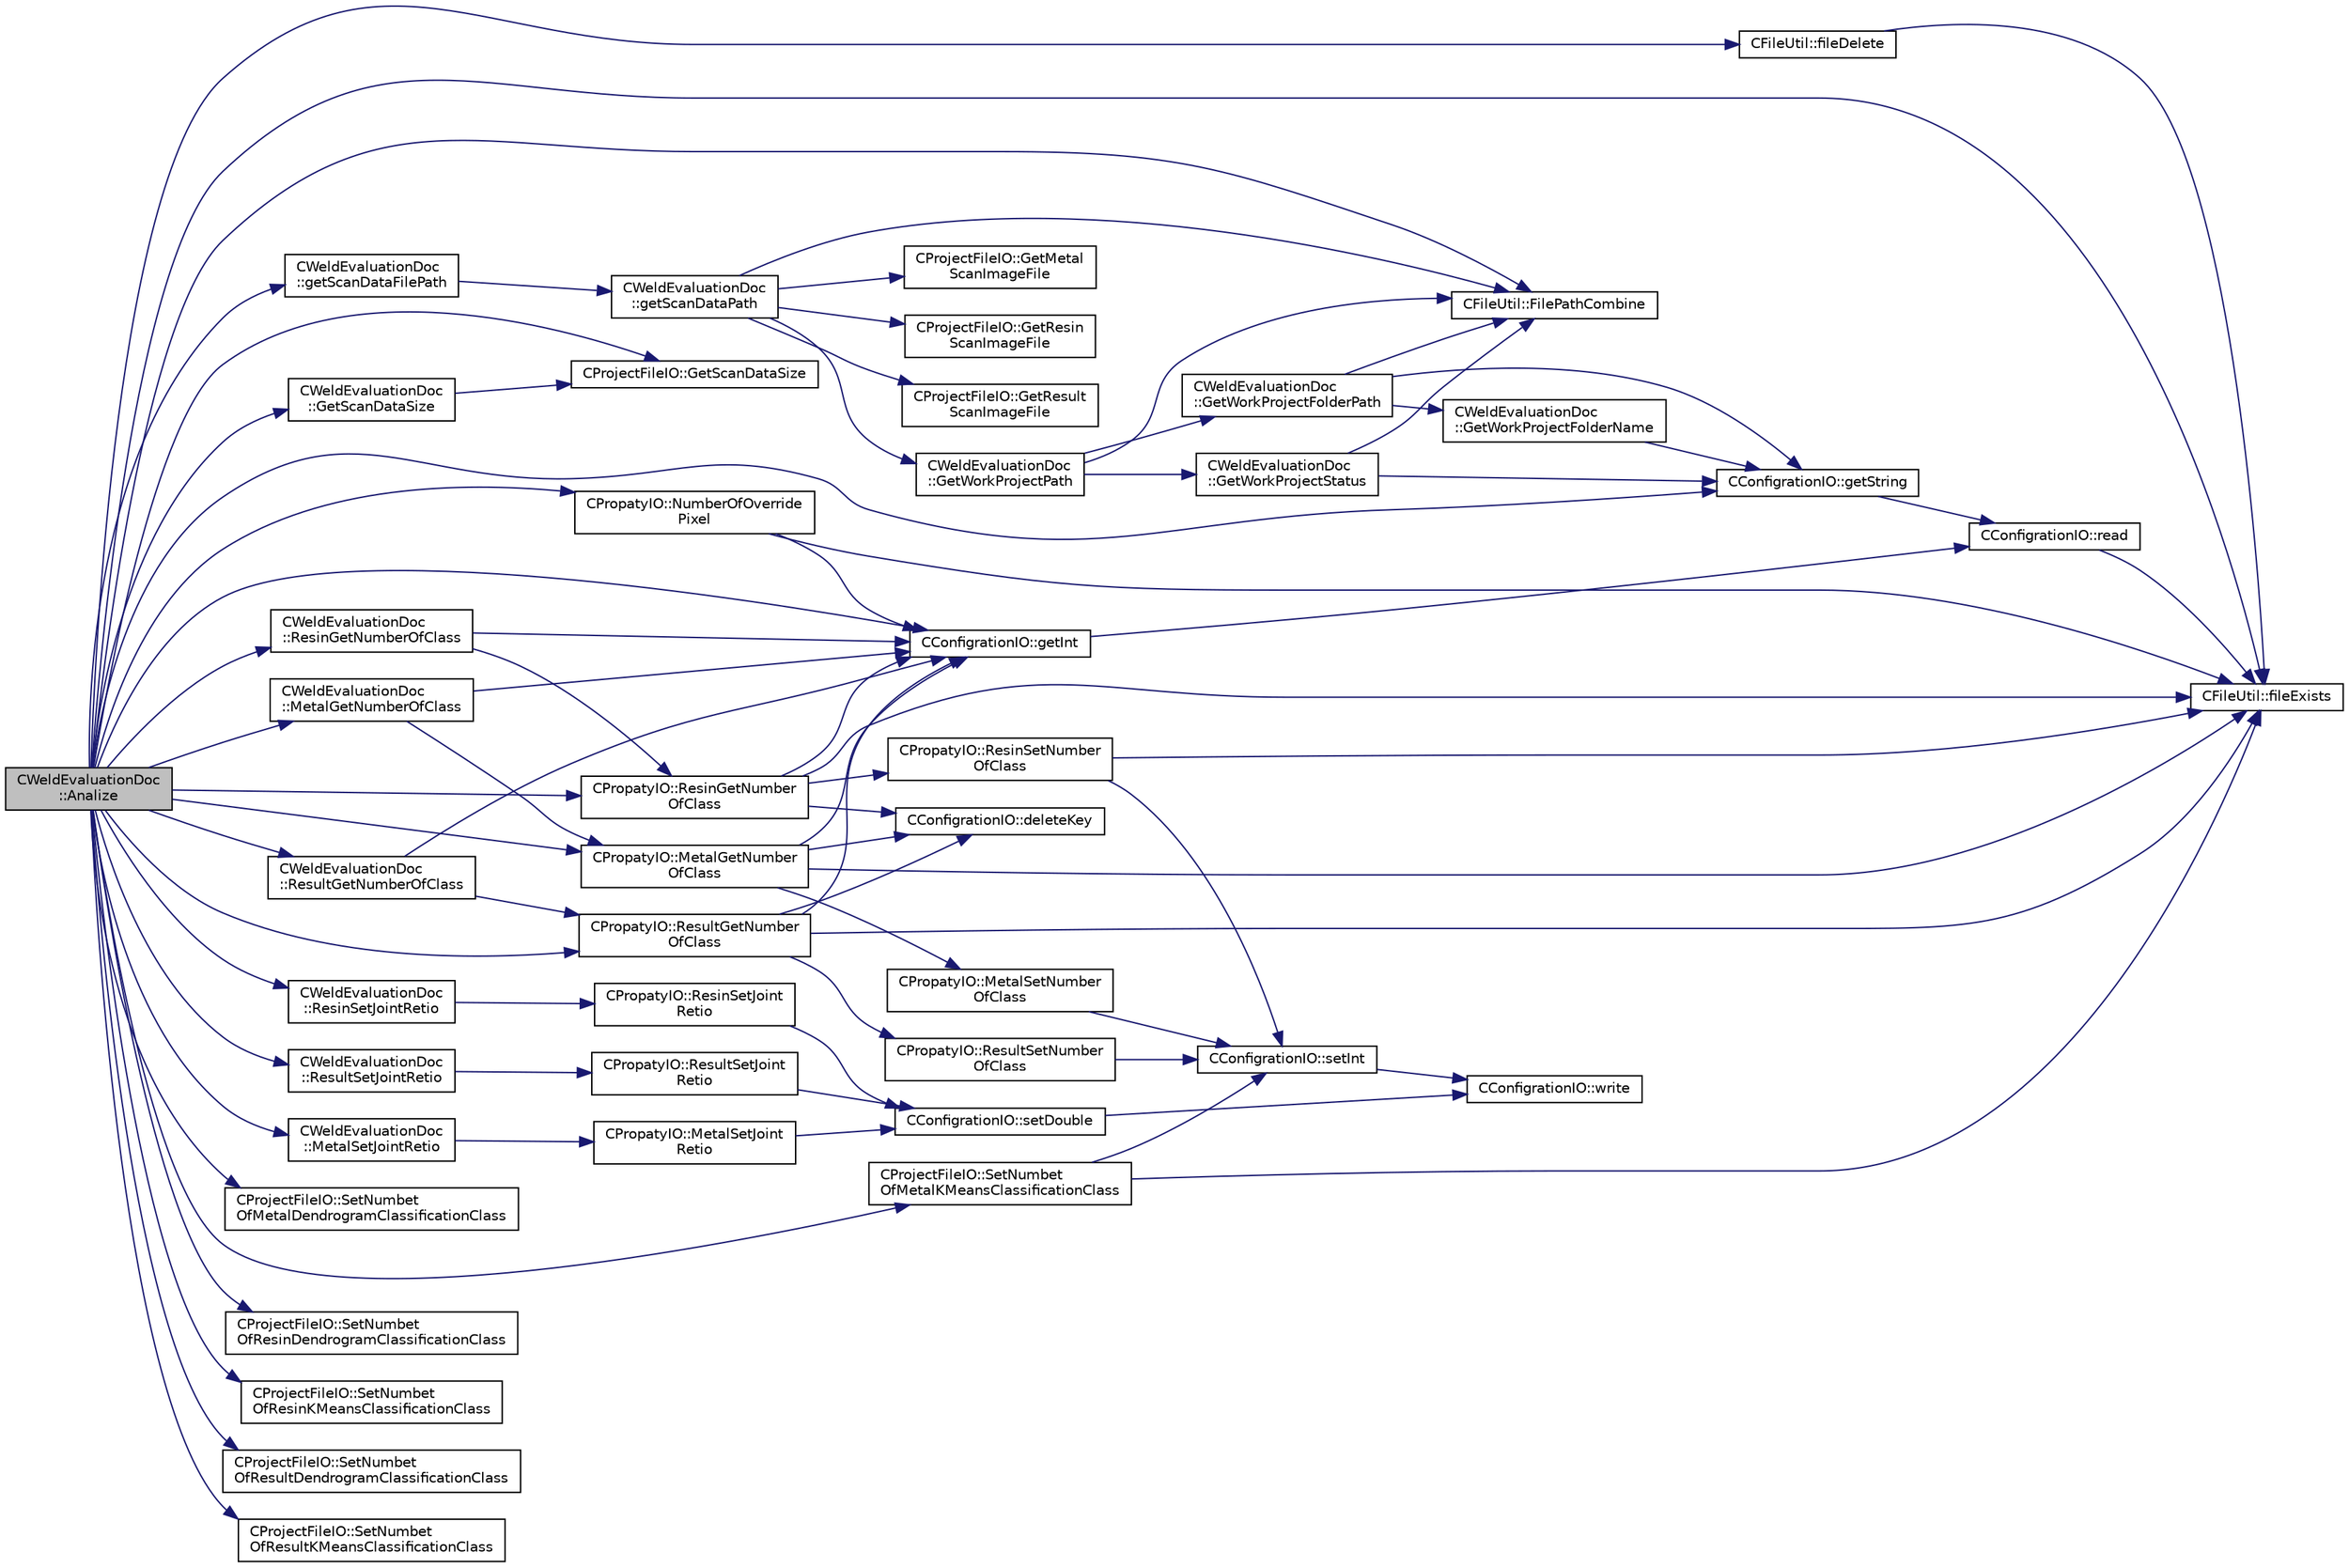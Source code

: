 digraph "CWeldEvaluationDoc::Analize"
{
 // LATEX_PDF_SIZE
  edge [fontname="Helvetica",fontsize="10",labelfontname="Helvetica",labelfontsize="10"];
  node [fontname="Helvetica",fontsize="10",shape=record];
  rankdir="LR";
  Node1 [label="CWeldEvaluationDoc\l::Analize",height=0.2,width=0.4,color="black", fillcolor="grey75", style="filled", fontcolor="black",tooltip="解析の実施"];
  Node1 -> Node2 [color="midnightblue",fontsize="10",style="solid",fontname="Helvetica"];
  Node2 [label="CFileUtil::fileDelete",height=0.2,width=0.4,color="black", fillcolor="white", style="filled",URL="$class_c_file_util.html#a390bb140d44dcbd206497e5efe5a76a8",tooltip="ファイルを削除する"];
  Node2 -> Node3 [color="midnightblue",fontsize="10",style="solid",fontname="Helvetica"];
  Node3 [label="CFileUtil::fileExists",height=0.2,width=0.4,color="black", fillcolor="white", style="filled",URL="$class_c_file_util.html#a9a8b3e89af30c1826d518719aad2c3df",tooltip="ファイルが存在するかを確認する"];
  Node1 -> Node3 [color="midnightblue",fontsize="10",style="solid",fontname="Helvetica"];
  Node1 -> Node4 [color="midnightblue",fontsize="10",style="solid",fontname="Helvetica"];
  Node4 [label="CFileUtil::FilePathCombine",height=0.2,width=0.4,color="black", fillcolor="white", style="filled",URL="$class_c_file_util.html#abc548d0aa8583bfd6f185c08711b1ec7",tooltip="ファイルパスの作成"];
  Node1 -> Node5 [color="midnightblue",fontsize="10",style="solid",fontname="Helvetica"];
  Node5 [label="CConfigrationIO::getInt",height=0.2,width=0.4,color="black", fillcolor="white", style="filled",URL="$class_c_configration_i_o.html#a60d2dbaa282946adcc42ebd04fc08805",tooltip="指定セクションのキー値（整数）を取得"];
  Node5 -> Node6 [color="midnightblue",fontsize="10",style="solid",fontname="Helvetica"];
  Node6 [label="CConfigrationIO::read",height=0.2,width=0.4,color="black", fillcolor="white", style="filled",URL="$class_c_configration_i_o.html#a73ecbb6f7141bad005e290e9f48c576f",tooltip="指定セクションのキー値を取得"];
  Node6 -> Node3 [color="midnightblue",fontsize="10",style="solid",fontname="Helvetica"];
  Node1 -> Node7 [color="midnightblue",fontsize="10",style="solid",fontname="Helvetica"];
  Node7 [label="CWeldEvaluationDoc\l::getScanDataFilePath",height=0.2,width=0.4,color="black", fillcolor="white", style="filled",URL="$class_c_weld_evaluation_doc.html#a20f4912ddc5aef772cd12ec334e55f04",tooltip="スキャンデータファイルパス取得"];
  Node7 -> Node8 [color="midnightblue",fontsize="10",style="solid",fontname="Helvetica"];
  Node8 [label="CWeldEvaluationDoc\l::getScanDataPath",height=0.2,width=0.4,color="black", fillcolor="white", style="filled",URL="$class_c_weld_evaluation_doc.html#a18363dcc891c5e076681195958f7ab18",tooltip="スキャンファイルパス取得（拡張子なし）"];
  Node8 -> Node4 [color="midnightblue",fontsize="10",style="solid",fontname="Helvetica"];
  Node8 -> Node9 [color="midnightblue",fontsize="10",style="solid",fontname="Helvetica"];
  Node9 [label="CProjectFileIO::GetMetal\lScanImageFile",height=0.2,width=0.4,color="black", fillcolor="white", style="filled",URL="$class_c_project_file_i_o.html#a9b2b2b42f5c25ec3e352dd5b2226b8a2",tooltip="金属面スキャン画像ファイル名の取得"];
  Node8 -> Node10 [color="midnightblue",fontsize="10",style="solid",fontname="Helvetica"];
  Node10 [label="CProjectFileIO::GetResin\lScanImageFile",height=0.2,width=0.4,color="black", fillcolor="white", style="filled",URL="$class_c_project_file_i_o.html#a4c86e9e72a5fdb38be8698a214f4a21e",tooltip="樹脂面スキャン画像ファイル名の取得"];
  Node8 -> Node11 [color="midnightblue",fontsize="10",style="solid",fontname="Helvetica"];
  Node11 [label="CProjectFileIO::GetResult\lScanImageFile",height=0.2,width=0.4,color="black", fillcolor="white", style="filled",URL="$class_c_project_file_i_o.html#ae329fa86b9074317f82eb6fb80d03f37",tooltip="接合結果画像スキャン画像ファイル名の取得"];
  Node8 -> Node12 [color="midnightblue",fontsize="10",style="solid",fontname="Helvetica"];
  Node12 [label="CWeldEvaluationDoc\l::GetWorkProjectPath",height=0.2,width=0.4,color="black", fillcolor="white", style="filled",URL="$class_c_weld_evaluation_doc.html#ab9b811efdecb8b32d42d8eaeba752b23",tooltip="ワークプロジェクトパスの取得"];
  Node12 -> Node4 [color="midnightblue",fontsize="10",style="solid",fontname="Helvetica"];
  Node12 -> Node13 [color="midnightblue",fontsize="10",style="solid",fontname="Helvetica"];
  Node13 [label="CWeldEvaluationDoc\l::GetWorkProjectFolderPath",height=0.2,width=0.4,color="black", fillcolor="white", style="filled",URL="$class_c_weld_evaluation_doc.html#ad87e80d1bd51455408e6b782912c3036",tooltip="ワークプロジェクトのルートパス取得"];
  Node13 -> Node4 [color="midnightblue",fontsize="10",style="solid",fontname="Helvetica"];
  Node13 -> Node14 [color="midnightblue",fontsize="10",style="solid",fontname="Helvetica"];
  Node14 [label="CConfigrationIO::getString",height=0.2,width=0.4,color="black", fillcolor="white", style="filled",URL="$class_c_configration_i_o.html#a1c72779785c9de9ab2525d7320d12658",tooltip="指定セクションのキー値（文字列）を取得"];
  Node14 -> Node6 [color="midnightblue",fontsize="10",style="solid",fontname="Helvetica"];
  Node13 -> Node15 [color="midnightblue",fontsize="10",style="solid",fontname="Helvetica"];
  Node15 [label="CWeldEvaluationDoc\l::GetWorkProjectFolderName",height=0.2,width=0.4,color="black", fillcolor="white", style="filled",URL="$class_c_weld_evaluation_doc.html#a257f53f62470c8a5bde34819d1843362",tooltip="ワークプロジェクト名の取得"];
  Node15 -> Node14 [color="midnightblue",fontsize="10",style="solid",fontname="Helvetica"];
  Node12 -> Node16 [color="midnightblue",fontsize="10",style="solid",fontname="Helvetica"];
  Node16 [label="CWeldEvaluationDoc\l::GetWorkProjectStatus",height=0.2,width=0.4,color="black", fillcolor="white", style="filled",URL="$class_c_weld_evaluation_doc.html#a827c581753a1e8dab5c6a6437e8d1696",tooltip="プロジェクトステータス取得"];
  Node16 -> Node4 [color="midnightblue",fontsize="10",style="solid",fontname="Helvetica"];
  Node16 -> Node14 [color="midnightblue",fontsize="10",style="solid",fontname="Helvetica"];
  Node1 -> Node17 [color="midnightblue",fontsize="10",style="solid",fontname="Helvetica"];
  Node17 [label="CProjectFileIO::GetScanDataSize",height=0.2,width=0.4,color="black", fillcolor="white", style="filled",URL="$class_c_project_file_i_o.html#a8edee7c70a837ef023b2356cf41f1055",tooltip="スキャンデータのサイズ取得"];
  Node1 -> Node18 [color="midnightblue",fontsize="10",style="solid",fontname="Helvetica"];
  Node18 [label="CWeldEvaluationDoc\l::GetScanDataSize",height=0.2,width=0.4,color="black", fillcolor="white", style="filled",URL="$class_c_weld_evaluation_doc.html#a8af3aff5f5a24234512bb784fc4df822",tooltip="プロジェクトからスキャンデータの縦横サイズの取得"];
  Node18 -> Node17 [color="midnightblue",fontsize="10",style="solid",fontname="Helvetica"];
  Node1 -> Node14 [color="midnightblue",fontsize="10",style="solid",fontname="Helvetica"];
  Node1 -> Node19 [color="midnightblue",fontsize="10",style="solid",fontname="Helvetica"];
  Node19 [label="CPropatyIO::MetalGetNumber\lOfClass",height=0.2,width=0.4,color="black", fillcolor="white", style="filled",URL="$class_c_propaty_i_o.html#a16a55c3db357af77e875c008c5837dee",tooltip="金属面の分類数の取得"];
  Node19 -> Node20 [color="midnightblue",fontsize="10",style="solid",fontname="Helvetica"];
  Node20 [label="CConfigrationIO::deleteKey",height=0.2,width=0.4,color="black", fillcolor="white", style="filled",URL="$class_c_configration_i_o.html#a502e7c8a4d1a173bf0637e9704ebd980",tooltip="指定セクションのキーにを削除"];
  Node19 -> Node3 [color="midnightblue",fontsize="10",style="solid",fontname="Helvetica"];
  Node19 -> Node5 [color="midnightblue",fontsize="10",style="solid",fontname="Helvetica"];
  Node19 -> Node21 [color="midnightblue",fontsize="10",style="solid",fontname="Helvetica"];
  Node21 [label="CPropatyIO::MetalSetNumber\lOfClass",height=0.2,width=0.4,color="black", fillcolor="white", style="filled",URL="$class_c_propaty_i_o.html#ab263d6b737c5fb9a6a75a8319506cddb",tooltip="金属面の分類数の設定"];
  Node21 -> Node22 [color="midnightblue",fontsize="10",style="solid",fontname="Helvetica"];
  Node22 [label="CConfigrationIO::setInt",height=0.2,width=0.4,color="black", fillcolor="white", style="filled",URL="$class_c_configration_i_o.html#ae2b2f069a5eb2e6e40db50c09d6f71a5",tooltip="指定セクションのキーに整数値を設定"];
  Node22 -> Node23 [color="midnightblue",fontsize="10",style="solid",fontname="Helvetica"];
  Node23 [label="CConfigrationIO::write",height=0.2,width=0.4,color="black", fillcolor="white", style="filled",URL="$class_c_configration_i_o.html#aa05f2d3bee4d0f39715b3e41429cdfd2",tooltip="指定セクションのキーに値を設定"];
  Node1 -> Node24 [color="midnightblue",fontsize="10",style="solid",fontname="Helvetica"];
  Node24 [label="CWeldEvaluationDoc\l::MetalGetNumberOfClass",height=0.2,width=0.4,color="black", fillcolor="white", style="filled",URL="$class_c_weld_evaluation_doc.html#a3f5f6a5e4e73e405f35dfd789d004e67",tooltip="金属面の分類数の取得"];
  Node24 -> Node5 [color="midnightblue",fontsize="10",style="solid",fontname="Helvetica"];
  Node24 -> Node19 [color="midnightblue",fontsize="10",style="solid",fontname="Helvetica"];
  Node1 -> Node25 [color="midnightblue",fontsize="10",style="solid",fontname="Helvetica"];
  Node25 [label="CWeldEvaluationDoc\l::MetalSetJointRetio",height=0.2,width=0.4,color="black", fillcolor="white", style="filled",URL="$class_c_weld_evaluation_doc.html#a282b2232f82ad37165b305e66daf7066",tooltip="金属面の接合割合の設定"];
  Node25 -> Node26 [color="midnightblue",fontsize="10",style="solid",fontname="Helvetica"];
  Node26 [label="CPropatyIO::MetalSetJoint\lRetio",height=0.2,width=0.4,color="black", fillcolor="white", style="filled",URL="$class_c_propaty_i_o.html#a4696f24d77def8e3b9d206b351c8ad66",tooltip="金属面の接合割合の設定"];
  Node26 -> Node27 [color="midnightblue",fontsize="10",style="solid",fontname="Helvetica"];
  Node27 [label="CConfigrationIO::setDouble",height=0.2,width=0.4,color="black", fillcolor="white", style="filled",URL="$class_c_configration_i_o.html#a535689b2c4df043a729548de99f72a4a",tooltip="指定セクションのキーに浮動小数点値を設定"];
  Node27 -> Node23 [color="midnightblue",fontsize="10",style="solid",fontname="Helvetica"];
  Node1 -> Node28 [color="midnightblue",fontsize="10",style="solid",fontname="Helvetica"];
  Node28 [label="CPropatyIO::NumberOfOverride\lPixel",height=0.2,width=0.4,color="black", fillcolor="white", style="filled",URL="$class_c_propaty_i_o.html#a0e15acb901cceb99e15113ca5d239e13",tooltip="重なりピクセル数の取得"];
  Node28 -> Node3 [color="midnightblue",fontsize="10",style="solid",fontname="Helvetica"];
  Node28 -> Node5 [color="midnightblue",fontsize="10",style="solid",fontname="Helvetica"];
  Node1 -> Node29 [color="midnightblue",fontsize="10",style="solid",fontname="Helvetica"];
  Node29 [label="CPropatyIO::ResinGetNumber\lOfClass",height=0.2,width=0.4,color="black", fillcolor="white", style="filled",URL="$class_c_propaty_i_o.html#a4ccce7edae07c0d331960ca1104aa375",tooltip="樹脂面の分類数の取得"];
  Node29 -> Node20 [color="midnightblue",fontsize="10",style="solid",fontname="Helvetica"];
  Node29 -> Node3 [color="midnightblue",fontsize="10",style="solid",fontname="Helvetica"];
  Node29 -> Node5 [color="midnightblue",fontsize="10",style="solid",fontname="Helvetica"];
  Node29 -> Node30 [color="midnightblue",fontsize="10",style="solid",fontname="Helvetica"];
  Node30 [label="CPropatyIO::ResinSetNumber\lOfClass",height=0.2,width=0.4,color="black", fillcolor="white", style="filled",URL="$class_c_propaty_i_o.html#a6a2f279575582b3b5fd0fc78d44313bf",tooltip="樹脂面の分類数の設定"];
  Node30 -> Node3 [color="midnightblue",fontsize="10",style="solid",fontname="Helvetica"];
  Node30 -> Node22 [color="midnightblue",fontsize="10",style="solid",fontname="Helvetica"];
  Node1 -> Node31 [color="midnightblue",fontsize="10",style="solid",fontname="Helvetica"];
  Node31 [label="CWeldEvaluationDoc\l::ResinGetNumberOfClass",height=0.2,width=0.4,color="black", fillcolor="white", style="filled",URL="$class_c_weld_evaluation_doc.html#ab2690e8124c3eed981a213ad89ec2c6f",tooltip="樹脂面の分類数の取得"];
  Node31 -> Node5 [color="midnightblue",fontsize="10",style="solid",fontname="Helvetica"];
  Node31 -> Node29 [color="midnightblue",fontsize="10",style="solid",fontname="Helvetica"];
  Node1 -> Node32 [color="midnightblue",fontsize="10",style="solid",fontname="Helvetica"];
  Node32 [label="CWeldEvaluationDoc\l::ResinSetJointRetio",height=0.2,width=0.4,color="black", fillcolor="white", style="filled",URL="$class_c_weld_evaluation_doc.html#a556e5795142b2a57d1f35f71809875cf",tooltip="樹脂面の接合割合の設定"];
  Node32 -> Node33 [color="midnightblue",fontsize="10",style="solid",fontname="Helvetica"];
  Node33 [label="CPropatyIO::ResinSetJoint\lRetio",height=0.2,width=0.4,color="black", fillcolor="white", style="filled",URL="$class_c_propaty_i_o.html#ab16492fd229e0e2ccf188fae8ca7f726",tooltip="樹脂面の接合割合の設定"];
  Node33 -> Node27 [color="midnightblue",fontsize="10",style="solid",fontname="Helvetica"];
  Node1 -> Node34 [color="midnightblue",fontsize="10",style="solid",fontname="Helvetica"];
  Node34 [label="CPropatyIO::ResultGetNumber\lOfClass",height=0.2,width=0.4,color="black", fillcolor="white", style="filled",URL="$class_c_propaty_i_o.html#a3c255aa66e4a529223b8fc4dcaf4df18",tooltip="接合結果の分類数の取得"];
  Node34 -> Node20 [color="midnightblue",fontsize="10",style="solid",fontname="Helvetica"];
  Node34 -> Node3 [color="midnightblue",fontsize="10",style="solid",fontname="Helvetica"];
  Node34 -> Node5 [color="midnightblue",fontsize="10",style="solid",fontname="Helvetica"];
  Node34 -> Node35 [color="midnightblue",fontsize="10",style="solid",fontname="Helvetica"];
  Node35 [label="CPropatyIO::ResultSetNumber\lOfClass",height=0.2,width=0.4,color="black", fillcolor="white", style="filled",URL="$class_c_propaty_i_o.html#a5d8a3b2d8be1e1c95293c525278ccc4b",tooltip="接合結果の分類数の設定"];
  Node35 -> Node22 [color="midnightblue",fontsize="10",style="solid",fontname="Helvetica"];
  Node1 -> Node36 [color="midnightblue",fontsize="10",style="solid",fontname="Helvetica"];
  Node36 [label="CWeldEvaluationDoc\l::ResultGetNumberOfClass",height=0.2,width=0.4,color="black", fillcolor="white", style="filled",URL="$class_c_weld_evaluation_doc.html#a1f6b84e20d4bedc5ceea6d96e9982cec",tooltip="接合結果の分類数の取得"];
  Node36 -> Node5 [color="midnightblue",fontsize="10",style="solid",fontname="Helvetica"];
  Node36 -> Node34 [color="midnightblue",fontsize="10",style="solid",fontname="Helvetica"];
  Node1 -> Node37 [color="midnightblue",fontsize="10",style="solid",fontname="Helvetica"];
  Node37 [label="CWeldEvaluationDoc\l::ResultSetJointRetio",height=0.2,width=0.4,color="black", fillcolor="white", style="filled",URL="$class_c_weld_evaluation_doc.html#a3adb6695516f8c519543b29bdcef8f05",tooltip="接合結果の接合割合の設定"];
  Node37 -> Node38 [color="midnightblue",fontsize="10",style="solid",fontname="Helvetica"];
  Node38 [label="CPropatyIO::ResultSetJoint\lRetio",height=0.2,width=0.4,color="black", fillcolor="white", style="filled",URL="$class_c_propaty_i_o.html#ab5d3cd61f8af29747e644c8891163c28",tooltip="接合結果の接合割合の設定"];
  Node38 -> Node27 [color="midnightblue",fontsize="10",style="solid",fontname="Helvetica"];
  Node1 -> Node39 [color="midnightblue",fontsize="10",style="solid",fontname="Helvetica"];
  Node39 [label="CProjectFileIO::SetNumbet\lOfMetalDendrogramClassificationClass",height=0.2,width=0.4,color="black", fillcolor="white", style="filled",URL="$class_c_project_file_i_o.html#afca60f6ab0cd03984ed31d9748d2c40c",tooltip="作成された金属面階層クラスタリング解析のクラス数の取得"];
  Node1 -> Node40 [color="midnightblue",fontsize="10",style="solid",fontname="Helvetica"];
  Node40 [label="CProjectFileIO::SetNumbet\lOfMetalKMeansClassificationClass",height=0.2,width=0.4,color="black", fillcolor="white", style="filled",URL="$class_c_project_file_i_o.html#a29406d5c5257125f37cc8570c6925085",tooltip="作成された金属面K-Means解析のクラス数の取得"];
  Node40 -> Node3 [color="midnightblue",fontsize="10",style="solid",fontname="Helvetica"];
  Node40 -> Node22 [color="midnightblue",fontsize="10",style="solid",fontname="Helvetica"];
  Node1 -> Node41 [color="midnightblue",fontsize="10",style="solid",fontname="Helvetica"];
  Node41 [label="CProjectFileIO::SetNumbet\lOfResinDendrogramClassificationClass",height=0.2,width=0.4,color="black", fillcolor="white", style="filled",URL="$class_c_project_file_i_o.html#a04f2933cae1ff9e3a08415659c5fadd6",tooltip="作成された樹脂面階層クラスタリング解析のクラス数の取得"];
  Node1 -> Node42 [color="midnightblue",fontsize="10",style="solid",fontname="Helvetica"];
  Node42 [label="CProjectFileIO::SetNumbet\lOfResinKMeansClassificationClass",height=0.2,width=0.4,color="black", fillcolor="white", style="filled",URL="$class_c_project_file_i_o.html#ab4a20cfe0a148a81e85160f76cb20928",tooltip="作成された樹脂面K-Means解析のクラス数の取得"];
  Node1 -> Node43 [color="midnightblue",fontsize="10",style="solid",fontname="Helvetica"];
  Node43 [label="CProjectFileIO::SetNumbet\lOfResultDendrogramClassificationClass",height=0.2,width=0.4,color="black", fillcolor="white", style="filled",URL="$class_c_project_file_i_o.html#a2dff18744914d9c6de7ee826b12dd08a",tooltip="作成された接合結果階層クラスタリング解析のクラス数の取得"];
  Node1 -> Node44 [color="midnightblue",fontsize="10",style="solid",fontname="Helvetica"];
  Node44 [label="CProjectFileIO::SetNumbet\lOfResultKMeansClassificationClass",height=0.2,width=0.4,color="black", fillcolor="white", style="filled",URL="$class_c_project_file_i_o.html#a960936d797d0c1f6b30cec94aa57e241",tooltip="作成された接合結果K-Means解析のクラス数の取得"];
}

